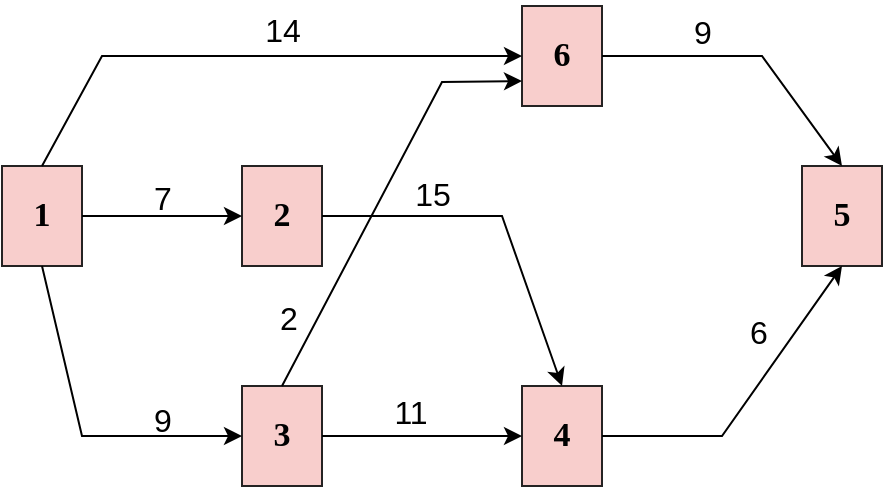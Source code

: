 <mxfile version="21.2.8" type="device">
  <diagram name="Page-1" id="thKdcMtj2CZ9jkWjg-bt">
    <mxGraphModel dx="711" dy="463" grid="1" gridSize="10" guides="1" tooltips="1" connect="1" arrows="1" fold="1" page="1" pageScale="1" pageWidth="827" pageHeight="1169" math="0" shadow="0">
      <root>
        <mxCell id="0" />
        <mxCell id="1" parent="0" />
        <mxCell id="JyUTE9kh7l0dRPIwGxR1-1" value="&lt;b&gt;&lt;font style=&quot;font-size: 17px;&quot; face=&quot;Verdana&quot;&gt;1&lt;/font&gt;&lt;/b&gt;" style="rounded=0;whiteSpace=wrap;html=1;fillColor=#f8cecc;strokeColor=#252323;" vertex="1" parent="1">
          <mxGeometry x="80" y="200" width="40" height="50" as="geometry" />
        </mxCell>
        <mxCell id="JyUTE9kh7l0dRPIwGxR1-2" value="&lt;b&gt;&lt;font style=&quot;font-size: 17px;&quot; face=&quot;Verdana&quot;&gt;2&lt;/font&gt;&lt;/b&gt;" style="rounded=0;whiteSpace=wrap;html=1;fillColor=#f8cecc;strokeColor=#252323;" vertex="1" parent="1">
          <mxGeometry x="200" y="200" width="40" height="50" as="geometry" />
        </mxCell>
        <mxCell id="JyUTE9kh7l0dRPIwGxR1-3" value="&lt;b&gt;&lt;font style=&quot;font-size: 17px;&quot; face=&quot;Verdana&quot;&gt;3&lt;/font&gt;&lt;/b&gt;" style="rounded=0;whiteSpace=wrap;html=1;fillColor=#f8cecc;strokeColor=#252323;" vertex="1" parent="1">
          <mxGeometry x="200" y="310" width="40" height="50" as="geometry" />
        </mxCell>
        <mxCell id="JyUTE9kh7l0dRPIwGxR1-4" value="&lt;b&gt;&lt;font style=&quot;font-size: 17px;&quot; face=&quot;Verdana&quot;&gt;4&lt;/font&gt;&lt;/b&gt;" style="rounded=0;whiteSpace=wrap;html=1;fillColor=#f8cecc;strokeColor=#252323;" vertex="1" parent="1">
          <mxGeometry x="340" y="310" width="40" height="50" as="geometry" />
        </mxCell>
        <mxCell id="JyUTE9kh7l0dRPIwGxR1-5" value="&lt;b&gt;&lt;font style=&quot;font-size: 17px;&quot; face=&quot;Verdana&quot;&gt;5&lt;/font&gt;&lt;/b&gt;" style="rounded=0;whiteSpace=wrap;html=1;fillColor=#f8cecc;strokeColor=#252323;" vertex="1" parent="1">
          <mxGeometry x="480" y="200" width="40" height="50" as="geometry" />
        </mxCell>
        <mxCell id="JyUTE9kh7l0dRPIwGxR1-6" value="&lt;b&gt;&lt;font style=&quot;font-size: 17px;&quot; face=&quot;Verdana&quot;&gt;6&lt;/font&gt;&lt;/b&gt;" style="rounded=0;whiteSpace=wrap;html=1;fillColor=#f8cecc;strokeColor=#252323;" vertex="1" parent="1">
          <mxGeometry x="340" y="120" width="40" height="50" as="geometry" />
        </mxCell>
        <mxCell id="JyUTE9kh7l0dRPIwGxR1-7" value="" style="endArrow=classic;html=1;rounded=0;exitX=1;exitY=0.5;exitDx=0;exitDy=0;" edge="1" parent="1" source="JyUTE9kh7l0dRPIwGxR1-1">
          <mxGeometry width="50" height="50" relative="1" as="geometry">
            <mxPoint x="370" y="280" as="sourcePoint" />
            <mxPoint x="200" y="225" as="targetPoint" />
          </mxGeometry>
        </mxCell>
        <mxCell id="JyUTE9kh7l0dRPIwGxR1-8" value="" style="endArrow=classic;html=1;rounded=0;exitX=0.5;exitY=1;exitDx=0;exitDy=0;entryX=0;entryY=0.5;entryDx=0;entryDy=0;" edge="1" parent="1" source="JyUTE9kh7l0dRPIwGxR1-1" target="JyUTE9kh7l0dRPIwGxR1-3">
          <mxGeometry width="50" height="50" relative="1" as="geometry">
            <mxPoint x="370" y="280" as="sourcePoint" />
            <mxPoint x="420" y="230" as="targetPoint" />
            <Array as="points">
              <mxPoint x="120" y="335" />
            </Array>
          </mxGeometry>
        </mxCell>
        <mxCell id="JyUTE9kh7l0dRPIwGxR1-9" value="" style="endArrow=classic;html=1;rounded=0;exitX=1;exitY=0.5;exitDx=0;exitDy=0;entryX=0;entryY=0.5;entryDx=0;entryDy=0;" edge="1" parent="1" source="JyUTE9kh7l0dRPIwGxR1-3" target="JyUTE9kh7l0dRPIwGxR1-4">
          <mxGeometry width="50" height="50" relative="1" as="geometry">
            <mxPoint x="370" y="280" as="sourcePoint" />
            <mxPoint x="420" y="230" as="targetPoint" />
          </mxGeometry>
        </mxCell>
        <mxCell id="JyUTE9kh7l0dRPIwGxR1-10" value="" style="endArrow=classic;html=1;rounded=0;exitX=1;exitY=0.5;exitDx=0;exitDy=0;entryX=0.5;entryY=1;entryDx=0;entryDy=0;" edge="1" parent="1" source="JyUTE9kh7l0dRPIwGxR1-4" target="JyUTE9kh7l0dRPIwGxR1-5">
          <mxGeometry width="50" height="50" relative="1" as="geometry">
            <mxPoint x="370" y="280" as="sourcePoint" />
            <mxPoint x="420" y="230" as="targetPoint" />
            <Array as="points">
              <mxPoint x="440" y="335" />
            </Array>
          </mxGeometry>
        </mxCell>
        <mxCell id="JyUTE9kh7l0dRPIwGxR1-11" value="" style="endArrow=classic;html=1;rounded=0;exitX=1;exitY=0.5;exitDx=0;exitDy=0;entryX=0.5;entryY=0;entryDx=0;entryDy=0;" edge="1" parent="1" source="JyUTE9kh7l0dRPIwGxR1-6" target="JyUTE9kh7l0dRPIwGxR1-5">
          <mxGeometry width="50" height="50" relative="1" as="geometry">
            <mxPoint x="370" y="280" as="sourcePoint" />
            <mxPoint x="420" y="230" as="targetPoint" />
            <Array as="points">
              <mxPoint x="460" y="145" />
            </Array>
          </mxGeometry>
        </mxCell>
        <mxCell id="JyUTE9kh7l0dRPIwGxR1-12" value="" style="endArrow=classic;html=1;rounded=0;exitX=1;exitY=0.5;exitDx=0;exitDy=0;entryX=0.5;entryY=0;entryDx=0;entryDy=0;" edge="1" parent="1" source="JyUTE9kh7l0dRPIwGxR1-2" target="JyUTE9kh7l0dRPIwGxR1-4">
          <mxGeometry width="50" height="50" relative="1" as="geometry">
            <mxPoint x="370" y="280" as="sourcePoint" />
            <mxPoint x="420" y="230" as="targetPoint" />
            <Array as="points">
              <mxPoint x="330" y="225" />
            </Array>
          </mxGeometry>
        </mxCell>
        <mxCell id="JyUTE9kh7l0dRPIwGxR1-13" value="" style="endArrow=classic;html=1;rounded=0;exitX=0.5;exitY=0;exitDx=0;exitDy=0;entryX=0;entryY=0.5;entryDx=0;entryDy=0;" edge="1" parent="1" source="JyUTE9kh7l0dRPIwGxR1-1" target="JyUTE9kh7l0dRPIwGxR1-6">
          <mxGeometry width="50" height="50" relative="1" as="geometry">
            <mxPoint x="340" y="280" as="sourcePoint" />
            <mxPoint x="390" y="230" as="targetPoint" />
            <Array as="points">
              <mxPoint x="130" y="145" />
            </Array>
          </mxGeometry>
        </mxCell>
        <mxCell id="JyUTE9kh7l0dRPIwGxR1-14" value="" style="endArrow=classic;html=1;rounded=0;exitX=0.5;exitY=0;exitDx=0;exitDy=0;entryX=0;entryY=0.75;entryDx=0;entryDy=0;" edge="1" parent="1" source="JyUTE9kh7l0dRPIwGxR1-3" target="JyUTE9kh7l0dRPIwGxR1-6">
          <mxGeometry width="50" height="50" relative="1" as="geometry">
            <mxPoint x="340" y="280" as="sourcePoint" />
            <mxPoint x="390" y="230" as="targetPoint" />
            <Array as="points">
              <mxPoint x="300" y="158" />
            </Array>
          </mxGeometry>
        </mxCell>
        <mxCell id="JyUTE9kh7l0dRPIwGxR1-15" value="&lt;font style=&quot;font-size: 16px;&quot;&gt;7&lt;/font&gt;" style="text;html=1;align=center;verticalAlign=middle;resizable=0;points=[];autosize=1;strokeColor=none;fillColor=none;" vertex="1" parent="1">
          <mxGeometry x="145" y="201" width="30" height="30" as="geometry" />
        </mxCell>
        <mxCell id="JyUTE9kh7l0dRPIwGxR1-17" value="&lt;font style=&quot;font-size: 16px;&quot;&gt;9&lt;/font&gt;" style="text;html=1;align=center;verticalAlign=middle;resizable=0;points=[];autosize=1;strokeColor=none;fillColor=none;" vertex="1" parent="1">
          <mxGeometry x="145" y="312" width="30" height="30" as="geometry" />
        </mxCell>
        <mxCell id="JyUTE9kh7l0dRPIwGxR1-18" value="&lt;font style=&quot;font-size: 16px;&quot;&gt;11&lt;/font&gt;" style="text;html=1;align=center;verticalAlign=middle;resizable=0;points=[];autosize=1;strokeColor=none;fillColor=none;" vertex="1" parent="1">
          <mxGeometry x="264" y="308" width="40" height="30" as="geometry" />
        </mxCell>
        <mxCell id="JyUTE9kh7l0dRPIwGxR1-19" value="&lt;font style=&quot;font-size: 16px;&quot;&gt;15&lt;/font&gt;" style="text;html=1;align=center;verticalAlign=middle;resizable=0;points=[];autosize=1;strokeColor=none;fillColor=none;" vertex="1" parent="1">
          <mxGeometry x="275" y="199" width="40" height="30" as="geometry" />
        </mxCell>
        <mxCell id="JyUTE9kh7l0dRPIwGxR1-20" value="&lt;font style=&quot;font-size: 16px;&quot;&gt;6&lt;/font&gt;" style="text;html=1;align=center;verticalAlign=middle;resizable=0;points=[];autosize=1;strokeColor=none;fillColor=none;" vertex="1" parent="1">
          <mxGeometry x="443" y="268" width="30" height="30" as="geometry" />
        </mxCell>
        <mxCell id="JyUTE9kh7l0dRPIwGxR1-21" value="&lt;font style=&quot;font-size: 16px;&quot;&gt;2&lt;/font&gt;" style="text;html=1;align=center;verticalAlign=middle;resizable=0;points=[];autosize=1;strokeColor=none;fillColor=none;" vertex="1" parent="1">
          <mxGeometry x="208" y="261" width="30" height="30" as="geometry" />
        </mxCell>
        <mxCell id="JyUTE9kh7l0dRPIwGxR1-22" value="&lt;font style=&quot;font-size: 16px;&quot;&gt;14&lt;/font&gt;" style="text;html=1;align=center;verticalAlign=middle;resizable=0;points=[];autosize=1;strokeColor=none;fillColor=none;" vertex="1" parent="1">
          <mxGeometry x="200" y="117" width="40" height="30" as="geometry" />
        </mxCell>
        <mxCell id="JyUTE9kh7l0dRPIwGxR1-23" value="&lt;font style=&quot;font-size: 16px;&quot;&gt;9&lt;/font&gt;" style="text;html=1;align=center;verticalAlign=middle;resizable=0;points=[];autosize=1;strokeColor=none;fillColor=none;" vertex="1" parent="1">
          <mxGeometry x="415" y="118" width="30" height="30" as="geometry" />
        </mxCell>
      </root>
    </mxGraphModel>
  </diagram>
</mxfile>
